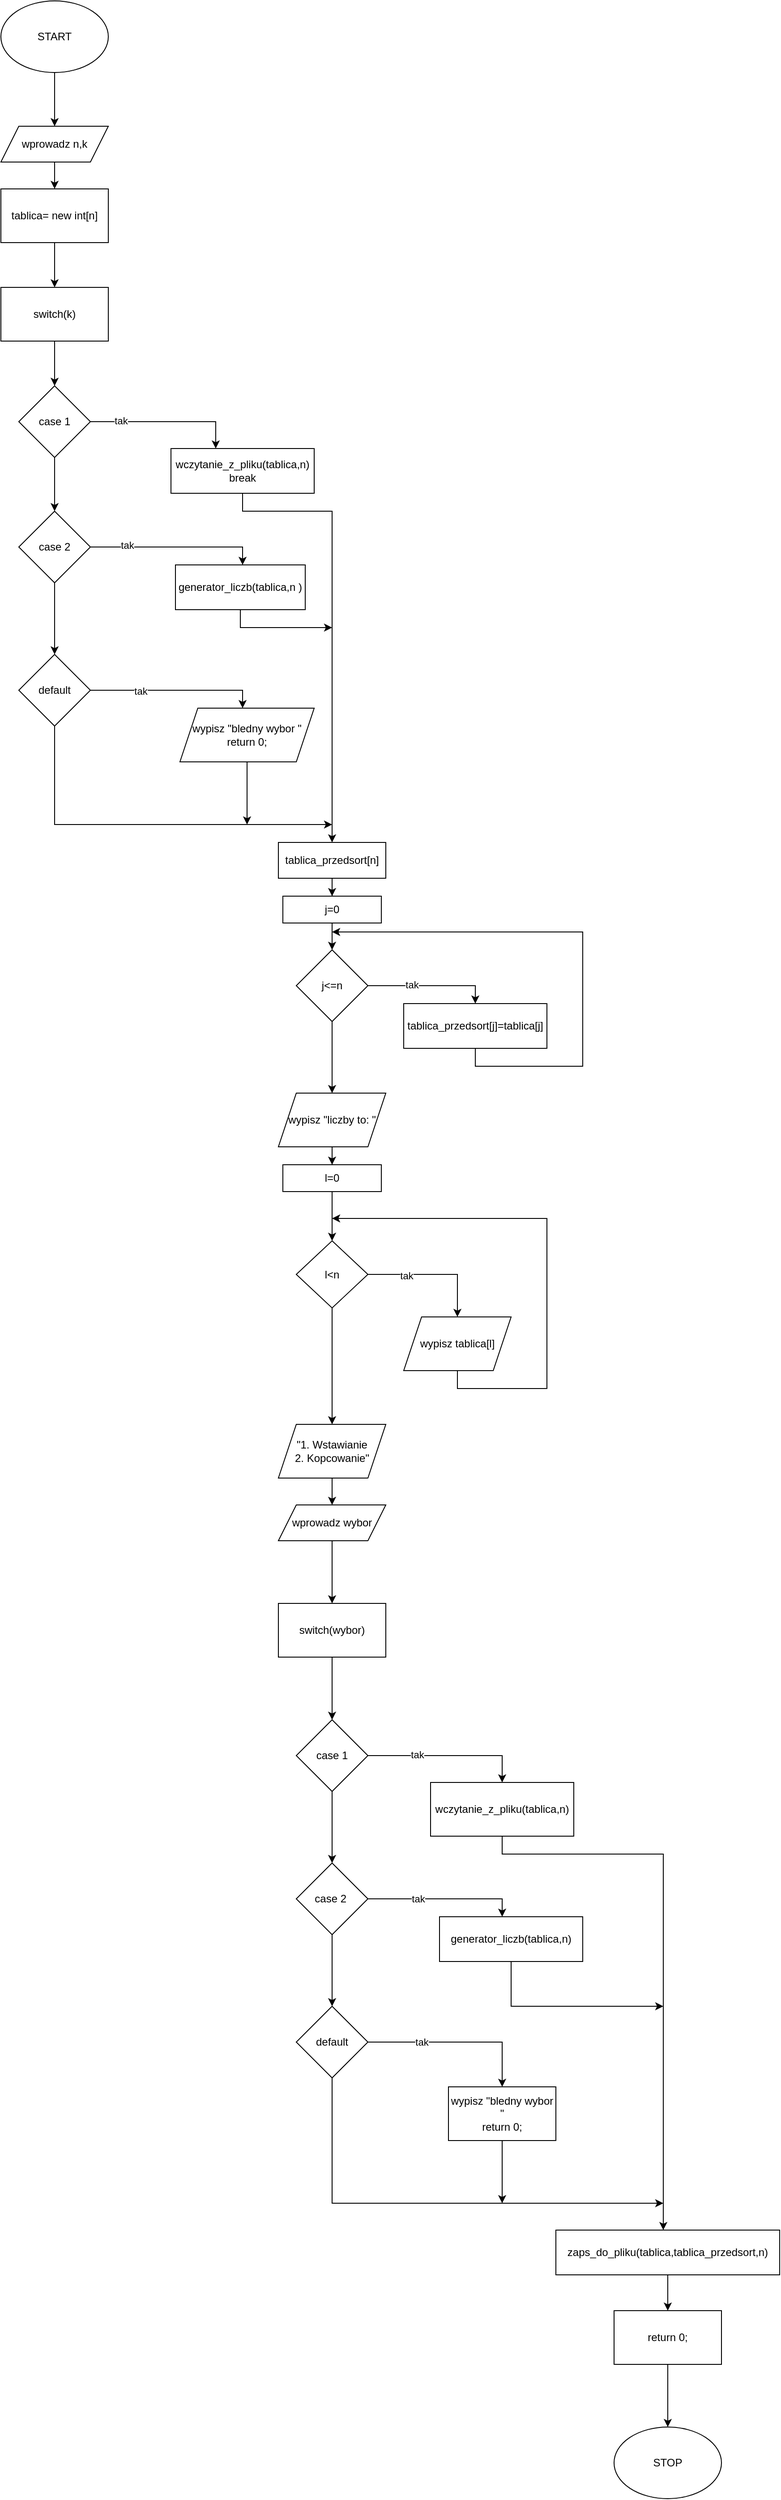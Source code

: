 <mxfile version="14.1.9" type="device"><diagram id="hmwsmkXmSk27x_prDoVZ" name="Page-1"><mxGraphModel dx="824" dy="855" grid="1" gridSize="10" guides="1" tooltips="1" connect="1" arrows="1" fold="1" page="1" pageScale="1" pageWidth="827" pageHeight="1169" math="0" shadow="0"><root><mxCell id="0"/><mxCell id="1" parent="0"/><mxCell id="nivqabL59xjLx16k_XS_-3" value="" style="edgeStyle=orthogonalEdgeStyle;rounded=0;orthogonalLoop=1;jettySize=auto;html=1;" edge="1" parent="1" source="nivqabL59xjLx16k_XS_-1" target="nivqabL59xjLx16k_XS_-2"><mxGeometry relative="1" as="geometry"/></mxCell><mxCell id="nivqabL59xjLx16k_XS_-1" value="START" style="ellipse;whiteSpace=wrap;html=1;" vertex="1" parent="1"><mxGeometry x="300" y="40" width="120" height="80" as="geometry"/></mxCell><mxCell id="nivqabL59xjLx16k_XS_-5" value="" style="edgeStyle=orthogonalEdgeStyle;rounded=0;orthogonalLoop=1;jettySize=auto;html=1;" edge="1" parent="1" source="nivqabL59xjLx16k_XS_-2" target="nivqabL59xjLx16k_XS_-6"><mxGeometry relative="1" as="geometry"><mxPoint x="360" y="240" as="targetPoint"/></mxGeometry></mxCell><mxCell id="nivqabL59xjLx16k_XS_-2" value="wprowadz n,k" style="shape=parallelogram;perimeter=parallelogramPerimeter;whiteSpace=wrap;html=1;fixedSize=1;" vertex="1" parent="1"><mxGeometry x="300" y="180" width="120" height="40" as="geometry"/></mxCell><mxCell id="nivqabL59xjLx16k_XS_-8" value="" style="edgeStyle=orthogonalEdgeStyle;rounded=0;orthogonalLoop=1;jettySize=auto;html=1;" edge="1" parent="1" source="nivqabL59xjLx16k_XS_-6" target="nivqabL59xjLx16k_XS_-9"><mxGeometry relative="1" as="geometry"><mxPoint x="360" y="360.0" as="targetPoint"/></mxGeometry></mxCell><mxCell id="nivqabL59xjLx16k_XS_-6" value="tablica= new int[n]&lt;br&gt;" style="rounded=0;whiteSpace=wrap;html=1;" vertex="1" parent="1"><mxGeometry x="300" y="250" width="120" height="60" as="geometry"/></mxCell><mxCell id="nivqabL59xjLx16k_XS_-11" value="" style="edgeStyle=orthogonalEdgeStyle;rounded=0;orthogonalLoop=1;jettySize=auto;html=1;" edge="1" parent="1" source="nivqabL59xjLx16k_XS_-9" target="nivqabL59xjLx16k_XS_-12"><mxGeometry relative="1" as="geometry"><mxPoint x="360" y="490.0" as="targetPoint"/></mxGeometry></mxCell><mxCell id="nivqabL59xjLx16k_XS_-9" value="switch(k)" style="rounded=0;whiteSpace=wrap;html=1;" vertex="1" parent="1"><mxGeometry x="300" y="360.0" width="120" height="60" as="geometry"/></mxCell><mxCell id="nivqabL59xjLx16k_XS_-14" value="" style="edgeStyle=orthogonalEdgeStyle;rounded=0;orthogonalLoop=1;jettySize=auto;html=1;" edge="1" parent="1" source="nivqabL59xjLx16k_XS_-12" target="nivqabL59xjLx16k_XS_-13"><mxGeometry relative="1" as="geometry"/></mxCell><mxCell id="nivqabL59xjLx16k_XS_-17" style="edgeStyle=orthogonalEdgeStyle;rounded=0;orthogonalLoop=1;jettySize=auto;html=1;" edge="1" parent="1" source="nivqabL59xjLx16k_XS_-12" target="nivqabL59xjLx16k_XS_-18"><mxGeometry relative="1" as="geometry"><mxPoint x="480" y="510.0" as="targetPoint"/><Array as="points"><mxPoint x="540" y="510"/></Array></mxGeometry></mxCell><mxCell id="nivqabL59xjLx16k_XS_-79" value="tak" style="edgeLabel;html=1;align=center;verticalAlign=middle;resizable=0;points=[];" vertex="1" connectable="0" parent="nivqabL59xjLx16k_XS_-17"><mxGeometry x="-0.603" y="1" relative="1" as="geometry"><mxPoint as="offset"/></mxGeometry></mxCell><mxCell id="nivqabL59xjLx16k_XS_-12" value="case 1" style="rhombus;whiteSpace=wrap;html=1;" vertex="1" parent="1"><mxGeometry x="320" y="470.0" width="80" height="80" as="geometry"/></mxCell><mxCell id="nivqabL59xjLx16k_XS_-16" value="" style="edgeStyle=orthogonalEdgeStyle;rounded=0;orthogonalLoop=1;jettySize=auto;html=1;" edge="1" parent="1" source="nivqabL59xjLx16k_XS_-13" target="nivqabL59xjLx16k_XS_-15"><mxGeometry relative="1" as="geometry"/></mxCell><mxCell id="nivqabL59xjLx16k_XS_-22" value="" style="edgeStyle=orthogonalEdgeStyle;rounded=0;orthogonalLoop=1;jettySize=auto;html=1;" edge="1" parent="1" source="nivqabL59xjLx16k_XS_-13" target="nivqabL59xjLx16k_XS_-21"><mxGeometry relative="1" as="geometry"><Array as="points"><mxPoint x="570" y="650"/></Array></mxGeometry></mxCell><mxCell id="nivqabL59xjLx16k_XS_-80" value="tak" style="edgeLabel;html=1;align=center;verticalAlign=middle;resizable=0;points=[];" vertex="1" connectable="0" parent="nivqabL59xjLx16k_XS_-22"><mxGeometry x="-0.567" y="2" relative="1" as="geometry"><mxPoint as="offset"/></mxGeometry></mxCell><mxCell id="nivqabL59xjLx16k_XS_-13" value="case 2" style="rhombus;whiteSpace=wrap;html=1;" vertex="1" parent="1"><mxGeometry x="320" y="610.0" width="80" height="80" as="geometry"/></mxCell><mxCell id="nivqabL59xjLx16k_XS_-20" value="" style="edgeStyle=orthogonalEdgeStyle;rounded=0;orthogonalLoop=1;jettySize=auto;html=1;" edge="1" parent="1" source="nivqabL59xjLx16k_XS_-15" target="nivqabL59xjLx16k_XS_-19"><mxGeometry relative="1" as="geometry"><Array as="points"><mxPoint x="570" y="810"/></Array></mxGeometry></mxCell><mxCell id="nivqabL59xjLx16k_XS_-81" value="tak" style="edgeLabel;html=1;align=center;verticalAlign=middle;resizable=0;points=[];" vertex="1" connectable="0" parent="nivqabL59xjLx16k_XS_-20"><mxGeometry x="-0.41" y="-1" relative="1" as="geometry"><mxPoint as="offset"/></mxGeometry></mxCell><mxCell id="nivqabL59xjLx16k_XS_-27" style="edgeStyle=orthogonalEdgeStyle;rounded=0;orthogonalLoop=1;jettySize=auto;html=1;" edge="1" parent="1" source="nivqabL59xjLx16k_XS_-15"><mxGeometry relative="1" as="geometry"><mxPoint x="670" y="960" as="targetPoint"/><Array as="points"><mxPoint x="360" y="960"/><mxPoint x="670" y="960"/></Array></mxGeometry></mxCell><mxCell id="nivqabL59xjLx16k_XS_-15" value="default" style="rhombus;whiteSpace=wrap;html=1;" vertex="1" parent="1"><mxGeometry x="320" y="770.0" width="80" height="80" as="geometry"/></mxCell><mxCell id="nivqabL59xjLx16k_XS_-24" style="edgeStyle=orthogonalEdgeStyle;rounded=0;orthogonalLoop=1;jettySize=auto;html=1;" edge="1" parent="1" source="nivqabL59xjLx16k_XS_-18" target="nivqabL59xjLx16k_XS_-28"><mxGeometry relative="1" as="geometry"><mxPoint x="670" y="990" as="targetPoint"/><Array as="points"><mxPoint x="570" y="610"/><mxPoint x="670" y="610"/><mxPoint x="670" y="960"/></Array></mxGeometry></mxCell><mxCell id="nivqabL59xjLx16k_XS_-18" value="wczytanie_z_pliku(tablica,n)&lt;br&gt;break" style="rounded=0;whiteSpace=wrap;html=1;" vertex="1" parent="1"><mxGeometry x="490" y="540" width="160" height="50" as="geometry"/></mxCell><mxCell id="nivqabL59xjLx16k_XS_-26" style="edgeStyle=orthogonalEdgeStyle;rounded=0;orthogonalLoop=1;jettySize=auto;html=1;" edge="1" parent="1" source="nivqabL59xjLx16k_XS_-19"><mxGeometry relative="1" as="geometry"><mxPoint x="575" y="960" as="targetPoint"/></mxGeometry></mxCell><mxCell id="nivqabL59xjLx16k_XS_-19" value="wypisz &quot;bledny wybor &quot;&lt;br&gt;return 0;" style="shape=parallelogram;perimeter=parallelogramPerimeter;whiteSpace=wrap;html=1;fixedSize=1;" vertex="1" parent="1"><mxGeometry x="500" y="830" width="150" height="60" as="geometry"/></mxCell><mxCell id="nivqabL59xjLx16k_XS_-25" style="edgeStyle=orthogonalEdgeStyle;rounded=0;orthogonalLoop=1;jettySize=auto;html=1;" edge="1" parent="1" source="nivqabL59xjLx16k_XS_-21"><mxGeometry relative="1" as="geometry"><mxPoint x="670" y="740" as="targetPoint"/><Array as="points"><mxPoint x="568" y="740"/></Array></mxGeometry></mxCell><mxCell id="nivqabL59xjLx16k_XS_-21" value="generator_liczb(tablica,n )" style="whiteSpace=wrap;html=1;" vertex="1" parent="1"><mxGeometry x="495" y="670" width="145" height="50" as="geometry"/></mxCell><mxCell id="nivqabL59xjLx16k_XS_-33" value="" style="edgeStyle=orthogonalEdgeStyle;rounded=0;orthogonalLoop=1;jettySize=auto;html=1;" edge="1" parent="1" source="nivqabL59xjLx16k_XS_-28" target="nivqabL59xjLx16k_XS_-32"><mxGeometry relative="1" as="geometry"/></mxCell><mxCell id="nivqabL59xjLx16k_XS_-28" value="tablica_przedsort[n]" style="rounded=0;whiteSpace=wrap;html=1;" vertex="1" parent="1"><mxGeometry x="610" y="980" width="120" height="40" as="geometry"/></mxCell><mxCell id="nivqabL59xjLx16k_XS_-36" value="" style="edgeStyle=orthogonalEdgeStyle;rounded=0;orthogonalLoop=1;jettySize=auto;html=1;" edge="1" parent="1" source="nivqabL59xjLx16k_XS_-29" target="nivqabL59xjLx16k_XS_-35"><mxGeometry relative="1" as="geometry"><Array as="points"><mxPoint x="830" y="1140"/></Array></mxGeometry></mxCell><mxCell id="nivqabL59xjLx16k_XS_-82" value="tak" style="edgeLabel;html=1;align=center;verticalAlign=middle;resizable=0;points=[];" vertex="1" connectable="0" parent="nivqabL59xjLx16k_XS_-36"><mxGeometry x="-0.31" y="1" relative="1" as="geometry"><mxPoint as="offset"/></mxGeometry></mxCell><mxCell id="nivqabL59xjLx16k_XS_-39" value="" style="edgeStyle=orthogonalEdgeStyle;rounded=0;orthogonalLoop=1;jettySize=auto;html=1;" edge="1" parent="1" source="nivqabL59xjLx16k_XS_-29" target="nivqabL59xjLx16k_XS_-38"><mxGeometry relative="1" as="geometry"/></mxCell><mxCell id="nivqabL59xjLx16k_XS_-29" value="j&amp;lt;=n" style="rhombus;whiteSpace=wrap;html=1;rounded=0;" vertex="1" parent="1"><mxGeometry x="630" y="1100" width="80" height="80" as="geometry"/></mxCell><mxCell id="nivqabL59xjLx16k_XS_-34" style="edgeStyle=orthogonalEdgeStyle;rounded=0;orthogonalLoop=1;jettySize=auto;html=1;entryX=0.5;entryY=0;entryDx=0;entryDy=0;" edge="1" parent="1" source="nivqabL59xjLx16k_XS_-32" target="nivqabL59xjLx16k_XS_-29"><mxGeometry relative="1" as="geometry"/></mxCell><mxCell id="nivqabL59xjLx16k_XS_-32" value="j=0" style="whiteSpace=wrap;html=1;rounded=0;" vertex="1" parent="1"><mxGeometry x="615" y="1040" width="110" height="30" as="geometry"/></mxCell><mxCell id="nivqabL59xjLx16k_XS_-37" style="edgeStyle=orthogonalEdgeStyle;rounded=0;orthogonalLoop=1;jettySize=auto;html=1;" edge="1" parent="1" source="nivqabL59xjLx16k_XS_-35"><mxGeometry relative="1" as="geometry"><mxPoint x="670" y="1080" as="targetPoint"/><Array as="points"><mxPoint x="830" y="1230"/><mxPoint x="950" y="1230"/><mxPoint x="950" y="1080"/></Array></mxGeometry></mxCell><mxCell id="nivqabL59xjLx16k_XS_-35" value="tablica_przedsort[j]=tablica[j]" style="whiteSpace=wrap;html=1;rounded=0;" vertex="1" parent="1"><mxGeometry x="750" y="1160" width="160" height="50" as="geometry"/></mxCell><mxCell id="nivqabL59xjLx16k_XS_-41" value="" style="edgeStyle=orthogonalEdgeStyle;rounded=0;orthogonalLoop=1;jettySize=auto;html=1;" edge="1" parent="1" source="nivqabL59xjLx16k_XS_-38" target="nivqabL59xjLx16k_XS_-42"><mxGeometry relative="1" as="geometry"><mxPoint x="670" y="1360" as="targetPoint"/></mxGeometry></mxCell><mxCell id="nivqabL59xjLx16k_XS_-38" value="wypisz &quot;liczby to: &quot;" style="shape=parallelogram;perimeter=parallelogramPerimeter;whiteSpace=wrap;html=1;fixedSize=1;rounded=0;" vertex="1" parent="1"><mxGeometry x="610" y="1260" width="120" height="60" as="geometry"/></mxCell><mxCell id="nivqabL59xjLx16k_XS_-44" value="" style="edgeStyle=orthogonalEdgeStyle;rounded=0;orthogonalLoop=1;jettySize=auto;html=1;" edge="1" parent="1" source="nivqabL59xjLx16k_XS_-42" target="nivqabL59xjLx16k_XS_-43"><mxGeometry relative="1" as="geometry"/></mxCell><mxCell id="nivqabL59xjLx16k_XS_-42" value="l=0" style="rounded=0;whiteSpace=wrap;html=1;" vertex="1" parent="1"><mxGeometry x="615" y="1340" width="110" height="30" as="geometry"/></mxCell><mxCell id="nivqabL59xjLx16k_XS_-46" value="" style="edgeStyle=orthogonalEdgeStyle;rounded=0;orthogonalLoop=1;jettySize=auto;html=1;" edge="1" parent="1" source="nivqabL59xjLx16k_XS_-43" target="nivqabL59xjLx16k_XS_-45"><mxGeometry relative="1" as="geometry"/></mxCell><mxCell id="nivqabL59xjLx16k_XS_-83" value="tak" style="edgeLabel;html=1;align=center;verticalAlign=middle;resizable=0;points=[];" vertex="1" connectable="0" parent="nivqabL59xjLx16k_XS_-46"><mxGeometry x="-0.415" y="-1" relative="1" as="geometry"><mxPoint as="offset"/></mxGeometry></mxCell><mxCell id="nivqabL59xjLx16k_XS_-48" style="edgeStyle=orthogonalEdgeStyle;rounded=0;orthogonalLoop=1;jettySize=auto;html=1;" edge="1" parent="1" source="nivqabL59xjLx16k_XS_-43" target="nivqabL59xjLx16k_XS_-49"><mxGeometry relative="1" as="geometry"><mxPoint x="670" y="1660" as="targetPoint"/></mxGeometry></mxCell><mxCell id="nivqabL59xjLx16k_XS_-43" value="l&amp;lt;n" style="rhombus;whiteSpace=wrap;html=1;rounded=0;" vertex="1" parent="1"><mxGeometry x="630" y="1425" width="80" height="75" as="geometry"/></mxCell><mxCell id="nivqabL59xjLx16k_XS_-47" style="edgeStyle=orthogonalEdgeStyle;rounded=0;orthogonalLoop=1;jettySize=auto;html=1;" edge="1" parent="1" source="nivqabL59xjLx16k_XS_-45"><mxGeometry relative="1" as="geometry"><mxPoint x="670" y="1400" as="targetPoint"/><Array as="points"><mxPoint x="810" y="1590"/><mxPoint x="910" y="1590"/><mxPoint x="910" y="1400"/></Array></mxGeometry></mxCell><mxCell id="nivqabL59xjLx16k_XS_-45" value="wypisz tablica[l]" style="shape=parallelogram;perimeter=parallelogramPerimeter;whiteSpace=wrap;html=1;fixedSize=1;rounded=0;" vertex="1" parent="1"><mxGeometry x="750" y="1510" width="120" height="60" as="geometry"/></mxCell><mxCell id="nivqabL59xjLx16k_XS_-53" value="" style="edgeStyle=orthogonalEdgeStyle;rounded=0;orthogonalLoop=1;jettySize=auto;html=1;" edge="1" parent="1" source="nivqabL59xjLx16k_XS_-49" target="nivqabL59xjLx16k_XS_-52"><mxGeometry relative="1" as="geometry"/></mxCell><mxCell id="nivqabL59xjLx16k_XS_-49" value="&quot;1. Wstawianie&lt;br&gt;2. Kopcowanie&quot;" style="shape=parallelogram;perimeter=parallelogramPerimeter;whiteSpace=wrap;html=1;fixedSize=1;" vertex="1" parent="1"><mxGeometry x="610" y="1630" width="120" height="60" as="geometry"/></mxCell><mxCell id="nivqabL59xjLx16k_XS_-55" value="" style="edgeStyle=orthogonalEdgeStyle;rounded=0;orthogonalLoop=1;jettySize=auto;html=1;" edge="1" parent="1" source="nivqabL59xjLx16k_XS_-52" target="nivqabL59xjLx16k_XS_-54"><mxGeometry relative="1" as="geometry"/></mxCell><mxCell id="nivqabL59xjLx16k_XS_-52" value="wprowadz wybor" style="shape=parallelogram;perimeter=parallelogramPerimeter;whiteSpace=wrap;html=1;fixedSize=1;" vertex="1" parent="1"><mxGeometry x="610" y="1720" width="120" height="40" as="geometry"/></mxCell><mxCell id="nivqabL59xjLx16k_XS_-57" value="" style="edgeStyle=orthogonalEdgeStyle;rounded=0;orthogonalLoop=1;jettySize=auto;html=1;" edge="1" parent="1" source="nivqabL59xjLx16k_XS_-54" target="nivqabL59xjLx16k_XS_-56"><mxGeometry relative="1" as="geometry"/></mxCell><mxCell id="nivqabL59xjLx16k_XS_-54" value="switch(wybor)" style="whiteSpace=wrap;html=1;" vertex="1" parent="1"><mxGeometry x="610" y="1830" width="120" height="60" as="geometry"/></mxCell><mxCell id="nivqabL59xjLx16k_XS_-59" value="" style="edgeStyle=orthogonalEdgeStyle;rounded=0;orthogonalLoop=1;jettySize=auto;html=1;" edge="1" parent="1" source="nivqabL59xjLx16k_XS_-56" target="nivqabL59xjLx16k_XS_-58"><mxGeometry relative="1" as="geometry"/></mxCell><mxCell id="nivqabL59xjLx16k_XS_-63" value="" style="edgeStyle=orthogonalEdgeStyle;rounded=0;orthogonalLoop=1;jettySize=auto;html=1;" edge="1" parent="1" source="nivqabL59xjLx16k_XS_-56" target="nivqabL59xjLx16k_XS_-62"><mxGeometry relative="1" as="geometry"><Array as="points"><mxPoint x="860" y="2000"/></Array></mxGeometry></mxCell><mxCell id="nivqabL59xjLx16k_XS_-84" value="tak" style="edgeLabel;html=1;align=center;verticalAlign=middle;resizable=0;points=[];" vertex="1" connectable="0" parent="nivqabL59xjLx16k_XS_-63"><mxGeometry x="-0.387" y="1" relative="1" as="geometry"><mxPoint as="offset"/></mxGeometry></mxCell><mxCell id="nivqabL59xjLx16k_XS_-56" value="case 1" style="rhombus;whiteSpace=wrap;html=1;" vertex="1" parent="1"><mxGeometry x="630" y="1960" width="80" height="80" as="geometry"/></mxCell><mxCell id="nivqabL59xjLx16k_XS_-61" value="" style="edgeStyle=orthogonalEdgeStyle;rounded=0;orthogonalLoop=1;jettySize=auto;html=1;" edge="1" parent="1" source="nivqabL59xjLx16k_XS_-58" target="nivqabL59xjLx16k_XS_-60"><mxGeometry relative="1" as="geometry"/></mxCell><mxCell id="nivqabL59xjLx16k_XS_-65" value="" style="edgeStyle=orthogonalEdgeStyle;rounded=0;orthogonalLoop=1;jettySize=auto;html=1;" edge="1" parent="1" source="nivqabL59xjLx16k_XS_-58" target="nivqabL59xjLx16k_XS_-64"><mxGeometry relative="1" as="geometry"><Array as="points"><mxPoint x="860" y="2160"/></Array></mxGeometry></mxCell><mxCell id="nivqabL59xjLx16k_XS_-85" value="tak" style="edgeLabel;html=1;align=center;verticalAlign=middle;resizable=0;points=[];" vertex="1" connectable="0" parent="nivqabL59xjLx16k_XS_-65"><mxGeometry x="-0.344" relative="1" as="geometry"><mxPoint as="offset"/></mxGeometry></mxCell><mxCell id="nivqabL59xjLx16k_XS_-58" value="case 2&amp;nbsp;" style="rhombus;whiteSpace=wrap;html=1;" vertex="1" parent="1"><mxGeometry x="630" y="2120" width="80" height="80" as="geometry"/></mxCell><mxCell id="nivqabL59xjLx16k_XS_-68" value="tak" style="edgeStyle=orthogonalEdgeStyle;rounded=0;orthogonalLoop=1;jettySize=auto;html=1;" edge="1" parent="1" source="nivqabL59xjLx16k_XS_-60" target="nivqabL59xjLx16k_XS_-67"><mxGeometry x="-0.4" relative="1" as="geometry"><mxPoint as="offset"/></mxGeometry></mxCell><mxCell id="nivqabL59xjLx16k_XS_-71" style="edgeStyle=orthogonalEdgeStyle;rounded=0;orthogonalLoop=1;jettySize=auto;html=1;" edge="1" parent="1" source="nivqabL59xjLx16k_XS_-60"><mxGeometry relative="1" as="geometry"><mxPoint x="1040" y="2500" as="targetPoint"/><Array as="points"><mxPoint x="670" y="2500"/><mxPoint x="1040" y="2500"/></Array></mxGeometry></mxCell><mxCell id="nivqabL59xjLx16k_XS_-60" value="default" style="rhombus;whiteSpace=wrap;html=1;" vertex="1" parent="1"><mxGeometry x="630" y="2280" width="80" height="80" as="geometry"/></mxCell><mxCell id="nivqabL59xjLx16k_XS_-69" style="edgeStyle=orthogonalEdgeStyle;rounded=0;orthogonalLoop=1;jettySize=auto;html=1;" edge="1" parent="1" source="nivqabL59xjLx16k_XS_-62" target="nivqabL59xjLx16k_XS_-73"><mxGeometry relative="1" as="geometry"><mxPoint x="1040" y="2540" as="targetPoint"/><Array as="points"><mxPoint x="860" y="2110"/><mxPoint x="1040" y="2110"/></Array></mxGeometry></mxCell><mxCell id="nivqabL59xjLx16k_XS_-62" value="wczytanie_z_pliku(tablica,n)" style="whiteSpace=wrap;html=1;" vertex="1" parent="1"><mxGeometry x="780" y="2030" width="160" height="60" as="geometry"/></mxCell><mxCell id="nivqabL59xjLx16k_XS_-70" style="edgeStyle=orthogonalEdgeStyle;rounded=0;orthogonalLoop=1;jettySize=auto;html=1;" edge="1" parent="1" source="nivqabL59xjLx16k_XS_-64"><mxGeometry relative="1" as="geometry"><mxPoint x="1040" y="2280" as="targetPoint"/><Array as="points"><mxPoint x="870" y="2280"/></Array></mxGeometry></mxCell><mxCell id="nivqabL59xjLx16k_XS_-64" value="generator_liczb(tablica,n)" style="whiteSpace=wrap;html=1;" vertex="1" parent="1"><mxGeometry x="790" y="2180" width="160" height="50" as="geometry"/></mxCell><mxCell id="nivqabL59xjLx16k_XS_-72" style="edgeStyle=orthogonalEdgeStyle;rounded=0;orthogonalLoop=1;jettySize=auto;html=1;" edge="1" parent="1" source="nivqabL59xjLx16k_XS_-67"><mxGeometry relative="1" as="geometry"><mxPoint x="860" y="2500" as="targetPoint"/></mxGeometry></mxCell><mxCell id="nivqabL59xjLx16k_XS_-67" value="wypisz &quot;bledny wybor &quot;&lt;br&gt;return 0;" style="whiteSpace=wrap;html=1;" vertex="1" parent="1"><mxGeometry x="800" y="2370" width="120" height="60" as="geometry"/></mxCell><mxCell id="nivqabL59xjLx16k_XS_-75" value="" style="edgeStyle=orthogonalEdgeStyle;rounded=0;orthogonalLoop=1;jettySize=auto;html=1;" edge="1" parent="1" source="nivqabL59xjLx16k_XS_-73" target="nivqabL59xjLx16k_XS_-74"><mxGeometry relative="1" as="geometry"/></mxCell><mxCell id="nivqabL59xjLx16k_XS_-73" value="zaps_do_pliku(tablica,tablica_przedsort,n)" style="rounded=0;whiteSpace=wrap;html=1;" vertex="1" parent="1"><mxGeometry x="920" y="2530" width="250" height="50" as="geometry"/></mxCell><mxCell id="nivqabL59xjLx16k_XS_-77" value="" style="edgeStyle=orthogonalEdgeStyle;rounded=0;orthogonalLoop=1;jettySize=auto;html=1;" edge="1" parent="1" source="nivqabL59xjLx16k_XS_-74" target="nivqabL59xjLx16k_XS_-76"><mxGeometry relative="1" as="geometry"/></mxCell><mxCell id="nivqabL59xjLx16k_XS_-74" value="return 0;" style="whiteSpace=wrap;html=1;rounded=0;" vertex="1" parent="1"><mxGeometry x="985" y="2620" width="120" height="60" as="geometry"/></mxCell><mxCell id="nivqabL59xjLx16k_XS_-76" value="STOP" style="ellipse;whiteSpace=wrap;html=1;rounded=0;" vertex="1" parent="1"><mxGeometry x="985" y="2750" width="120" height="80" as="geometry"/></mxCell></root></mxGraphModel></diagram></mxfile>